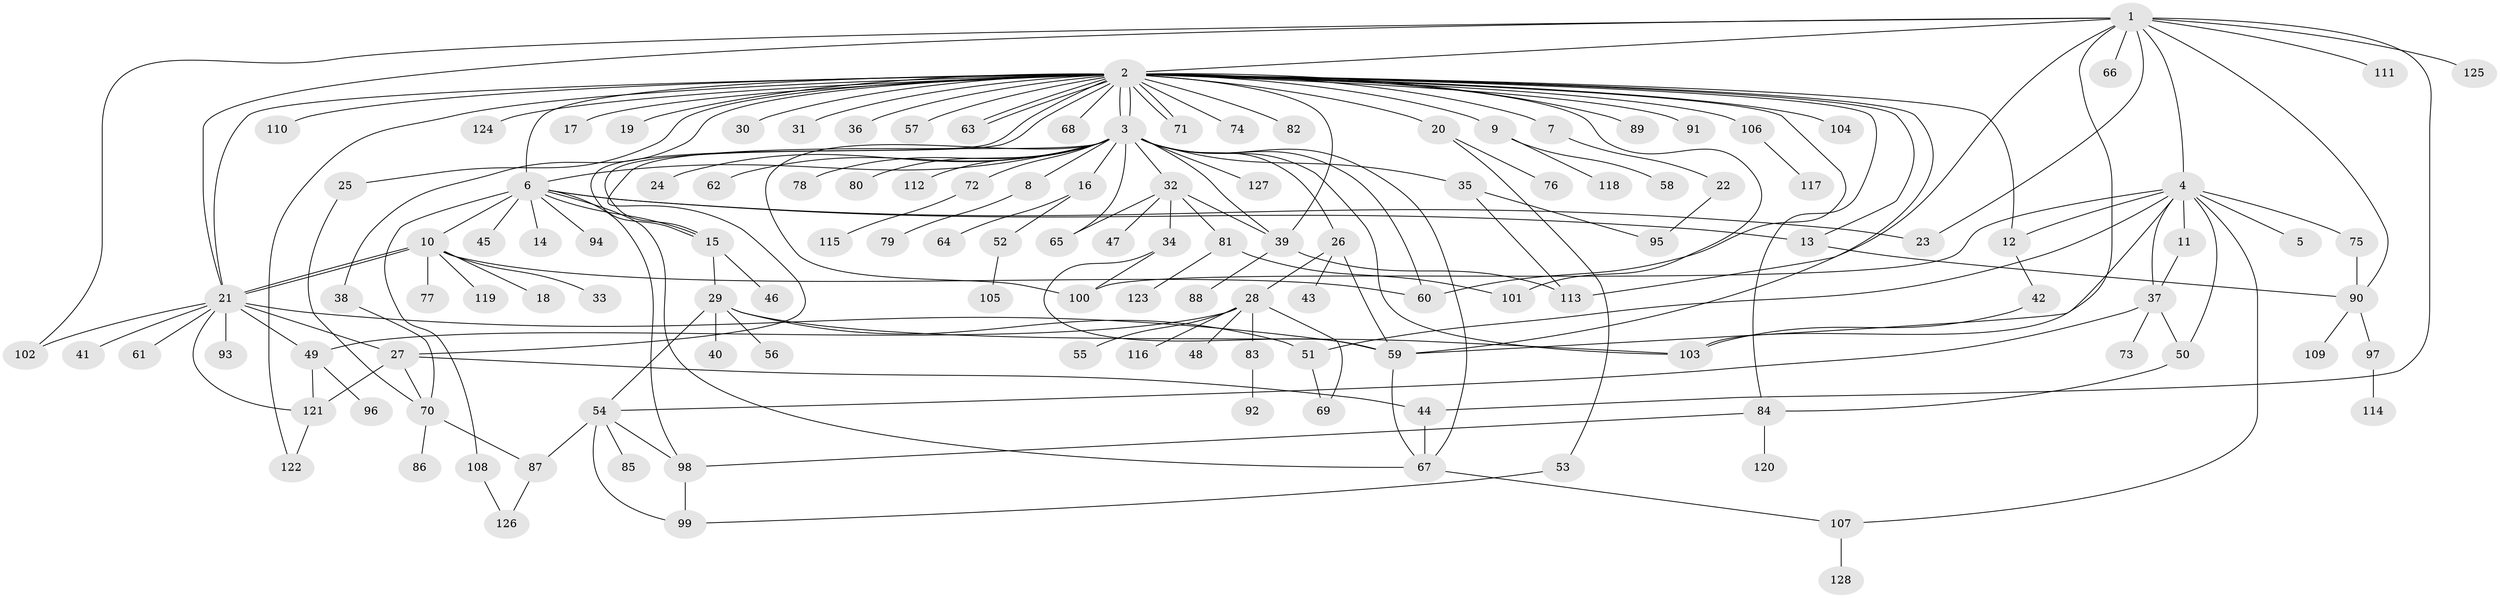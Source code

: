 // coarse degree distribution, {16: 0.02631578947368421, 12: 0.02631578947368421, 9: 0.02631578947368421, 1: 0.5263157894736842, 10: 0.02631578947368421, 8: 0.02631578947368421, 2: 0.15789473684210525, 3: 0.05263157894736842, 5: 0.02631578947368421, 4: 0.05263157894736842, 7: 0.05263157894736842}
// Generated by graph-tools (version 1.1) at 2025/18/03/04/25 18:18:01]
// undirected, 128 vertices, 184 edges
graph export_dot {
graph [start="1"]
  node [color=gray90,style=filled];
  1;
  2;
  3;
  4;
  5;
  6;
  7;
  8;
  9;
  10;
  11;
  12;
  13;
  14;
  15;
  16;
  17;
  18;
  19;
  20;
  21;
  22;
  23;
  24;
  25;
  26;
  27;
  28;
  29;
  30;
  31;
  32;
  33;
  34;
  35;
  36;
  37;
  38;
  39;
  40;
  41;
  42;
  43;
  44;
  45;
  46;
  47;
  48;
  49;
  50;
  51;
  52;
  53;
  54;
  55;
  56;
  57;
  58;
  59;
  60;
  61;
  62;
  63;
  64;
  65;
  66;
  67;
  68;
  69;
  70;
  71;
  72;
  73;
  74;
  75;
  76;
  77;
  78;
  79;
  80;
  81;
  82;
  83;
  84;
  85;
  86;
  87;
  88;
  89;
  90;
  91;
  92;
  93;
  94;
  95;
  96;
  97;
  98;
  99;
  100;
  101;
  102;
  103;
  104;
  105;
  106;
  107;
  108;
  109;
  110;
  111;
  112;
  113;
  114;
  115;
  116;
  117;
  118;
  119;
  120;
  121;
  122;
  123;
  124;
  125;
  126;
  127;
  128;
  1 -- 2;
  1 -- 4;
  1 -- 21;
  1 -- 23;
  1 -- 44;
  1 -- 66;
  1 -- 90;
  1 -- 102;
  1 -- 103;
  1 -- 111;
  1 -- 113;
  1 -- 125;
  2 -- 3;
  2 -- 3;
  2 -- 6;
  2 -- 7;
  2 -- 9;
  2 -- 12;
  2 -- 13;
  2 -- 15;
  2 -- 15;
  2 -- 17;
  2 -- 19;
  2 -- 20;
  2 -- 21;
  2 -- 25;
  2 -- 30;
  2 -- 31;
  2 -- 36;
  2 -- 38;
  2 -- 39;
  2 -- 57;
  2 -- 59;
  2 -- 60;
  2 -- 63;
  2 -- 63;
  2 -- 68;
  2 -- 71;
  2 -- 71;
  2 -- 74;
  2 -- 82;
  2 -- 84;
  2 -- 89;
  2 -- 91;
  2 -- 101;
  2 -- 104;
  2 -- 106;
  2 -- 110;
  2 -- 122;
  2 -- 124;
  3 -- 6;
  3 -- 8;
  3 -- 16;
  3 -- 24;
  3 -- 26;
  3 -- 27;
  3 -- 32;
  3 -- 35;
  3 -- 39;
  3 -- 60;
  3 -- 62;
  3 -- 65;
  3 -- 67;
  3 -- 72;
  3 -- 78;
  3 -- 80;
  3 -- 100;
  3 -- 103;
  3 -- 112;
  3 -- 127;
  4 -- 5;
  4 -- 11;
  4 -- 12;
  4 -- 37;
  4 -- 50;
  4 -- 51;
  4 -- 59;
  4 -- 75;
  4 -- 100;
  4 -- 107;
  6 -- 10;
  6 -- 13;
  6 -- 14;
  6 -- 15;
  6 -- 23;
  6 -- 45;
  6 -- 67;
  6 -- 94;
  6 -- 98;
  6 -- 108;
  7 -- 22;
  8 -- 79;
  9 -- 58;
  9 -- 118;
  10 -- 18;
  10 -- 21;
  10 -- 21;
  10 -- 33;
  10 -- 60;
  10 -- 77;
  10 -- 119;
  11 -- 37;
  12 -- 42;
  13 -- 90;
  15 -- 29;
  15 -- 46;
  16 -- 52;
  16 -- 64;
  20 -- 53;
  20 -- 76;
  21 -- 27;
  21 -- 41;
  21 -- 49;
  21 -- 59;
  21 -- 61;
  21 -- 93;
  21 -- 102;
  21 -- 121;
  22 -- 95;
  25 -- 70;
  26 -- 28;
  26 -- 43;
  26 -- 59;
  27 -- 44;
  27 -- 70;
  27 -- 121;
  28 -- 48;
  28 -- 49;
  28 -- 55;
  28 -- 69;
  28 -- 83;
  28 -- 116;
  29 -- 40;
  29 -- 51;
  29 -- 54;
  29 -- 56;
  29 -- 103;
  32 -- 34;
  32 -- 39;
  32 -- 47;
  32 -- 65;
  32 -- 81;
  34 -- 59;
  34 -- 100;
  35 -- 95;
  35 -- 113;
  37 -- 50;
  37 -- 54;
  37 -- 73;
  38 -- 70;
  39 -- 88;
  39 -- 113;
  42 -- 103;
  44 -- 67;
  49 -- 96;
  49 -- 121;
  50 -- 84;
  51 -- 69;
  52 -- 105;
  53 -- 99;
  54 -- 85;
  54 -- 87;
  54 -- 98;
  54 -- 99;
  59 -- 67;
  67 -- 107;
  70 -- 86;
  70 -- 87;
  72 -- 115;
  75 -- 90;
  81 -- 101;
  81 -- 123;
  83 -- 92;
  84 -- 98;
  84 -- 120;
  87 -- 126;
  90 -- 97;
  90 -- 109;
  97 -- 114;
  98 -- 99;
  106 -- 117;
  107 -- 128;
  108 -- 126;
  121 -- 122;
}
